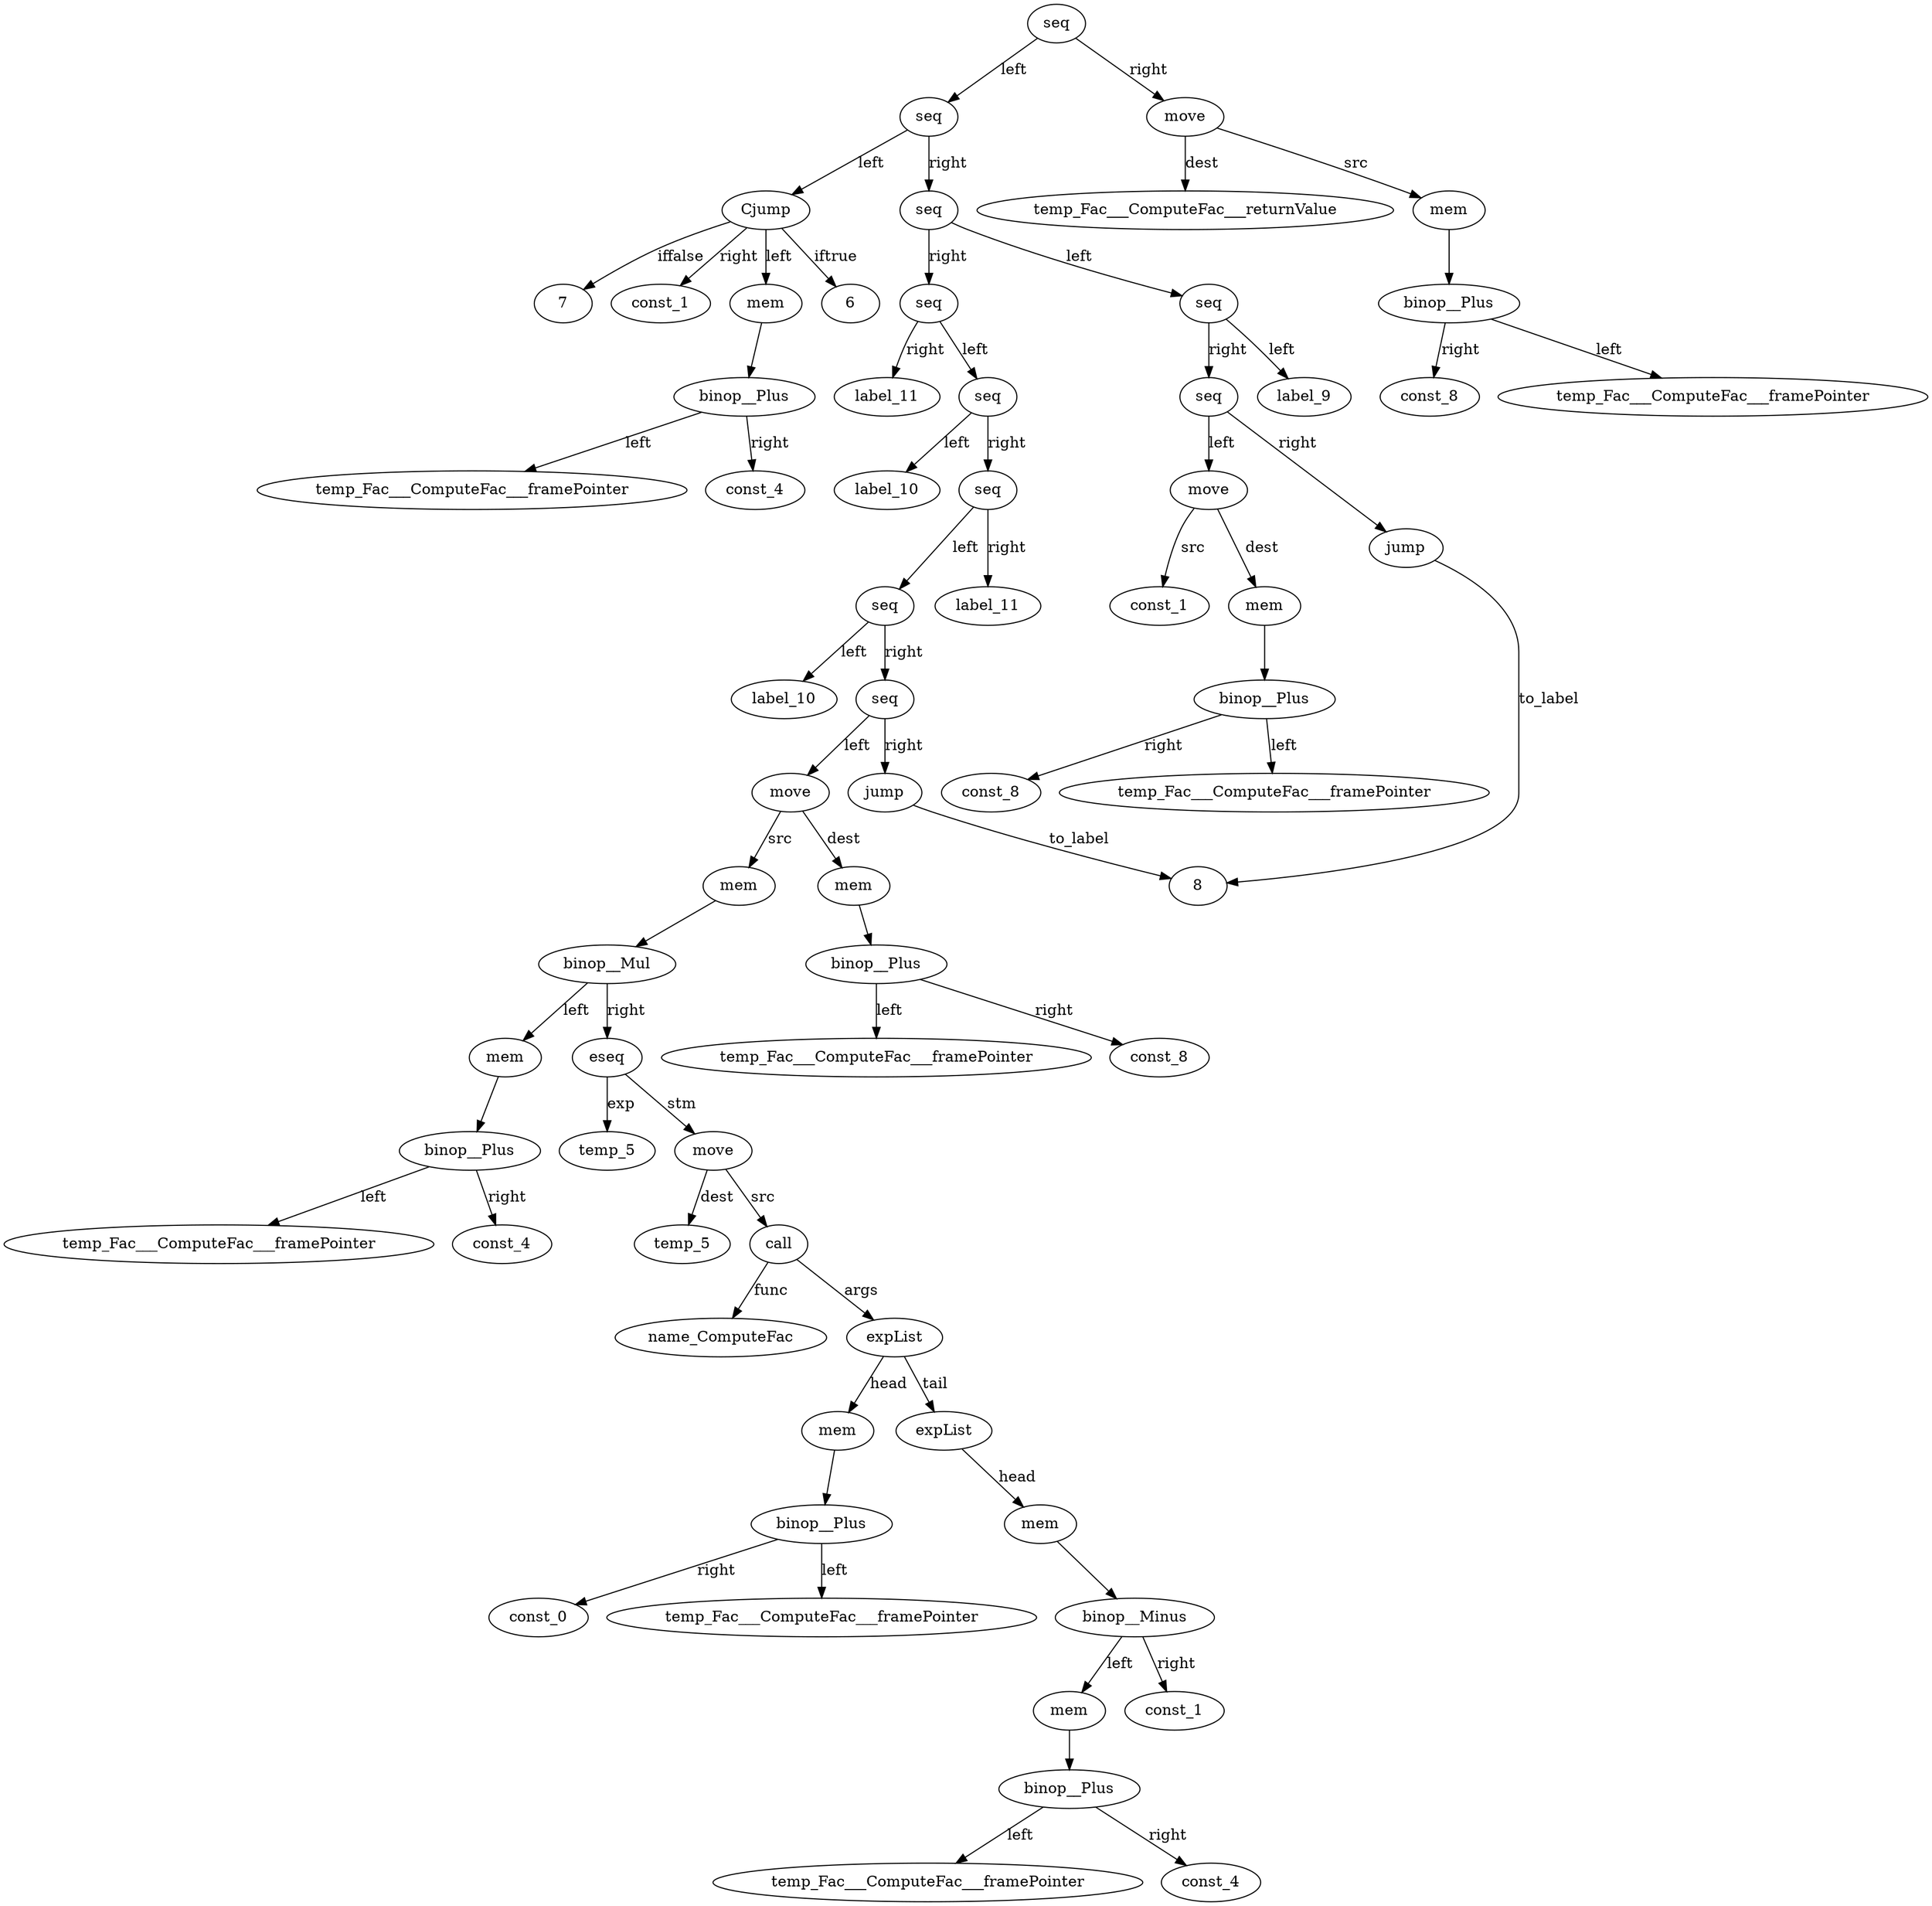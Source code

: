 digraph {
const_1__id_0 [ label="const_1" ]; 
temp_Fac___ComputeFac___framePointer__id_1 [ label="temp_Fac___ComputeFac___framePointer" ]; 
const_4__id_2 [ label="const_4" ]; 
binop__Plus__id_3 [ label="binop__Plus" ]; 
binop__Plus__id_3 -> const_4__id_2 [ label="right"] ; 
binop__Plus__id_3 -> temp_Fac___ComputeFac___framePointer__id_1 [ label="left"] ; 
mem__id_4 [ label="mem" ]; 
mem__id_4 -> binop__Plus__id_3 ; 
Cjump__id_5 [ label="Cjump" ]; 
Cjump__id_5 -> const_1__id_0 [ label="right"] ; 
Cjump__id_5 -> mem__id_4 [ label="left"] ; 
Cjump__id_5 -> 6 [ label="iftrue"] ; 
Cjump__id_5 -> 7 [ label="iffalse"] ; 
label_9__id_6 [ label="label_9" ]; 
temp_Fac___ComputeFac___framePointer__id_7 [ label="temp_Fac___ComputeFac___framePointer" ]; 
const_8__id_8 [ label="const_8" ]; 
binop__Plus__id_9 [ label="binop__Plus" ]; 
binop__Plus__id_9 -> const_8__id_8 [ label="right"] ; 
binop__Plus__id_9 -> temp_Fac___ComputeFac___framePointer__id_7 [ label="left"] ; 
mem__id_10 [ label="mem" ]; 
mem__id_10 -> binop__Plus__id_9 ; 
const_1__id_11 [ label="const_1" ]; 
move__id_12 [ label="move" ]; 
move__id_12 -> mem__id_10 [ label="dest"] ; 
move__id_12 -> const_1__id_11 [ label="src"] ; 
jump__id_13 [ label="jump" ]; 
jump__id_13 -> 8 [ label="to_label"] ; 
seq__id_14 [ label="seq" ]; 
seq__id_14 -> move__id_12 [ label="left"] ; 
seq__id_14 -> jump__id_13 [ label="right"] ; 
seq__id_15 [ label="seq" ]; 
seq__id_15 -> label_9__id_6 [ label="left"] ; 
seq__id_15 -> seq__id_14 [ label="right"] ; 
label_10__id_16 [ label="label_10" ]; 
label_10__id_17 [ label="label_10" ]; 
temp_Fac___ComputeFac___framePointer__id_18 [ label="temp_Fac___ComputeFac___framePointer" ]; 
const_8__id_19 [ label="const_8" ]; 
binop__Plus__id_20 [ label="binop__Plus" ]; 
binop__Plus__id_20 -> const_8__id_19 [ label="right"] ; 
binop__Plus__id_20 -> temp_Fac___ComputeFac___framePointer__id_18 [ label="left"] ; 
mem__id_21 [ label="mem" ]; 
mem__id_21 -> binop__Plus__id_20 ; 
temp_Fac___ComputeFac___framePointer__id_22 [ label="temp_Fac___ComputeFac___framePointer" ]; 
const_4__id_23 [ label="const_4" ]; 
binop__Plus__id_24 [ label="binop__Plus" ]; 
binop__Plus__id_24 -> const_4__id_23 [ label="right"] ; 
binop__Plus__id_24 -> temp_Fac___ComputeFac___framePointer__id_22 [ label="left"] ; 
mem__id_25 [ label="mem" ]; 
mem__id_25 -> binop__Plus__id_24 ; 
temp_5__id_26 [ label="temp_5" ]; 
name_ComputeFac__id_27 [ label="name_ComputeFac" ]; 
temp_Fac___ComputeFac___framePointer__id_28 [ label="temp_Fac___ComputeFac___framePointer" ]; 
const_0__id_29 [ label="const_0" ]; 
binop__Plus__id_30 [ label="binop__Plus" ]; 
binop__Plus__id_30 -> const_0__id_29 [ label="right"] ; 
binop__Plus__id_30 -> temp_Fac___ComputeFac___framePointer__id_28 [ label="left"] ; 
mem__id_31 [ label="mem" ]; 
mem__id_31 -> binop__Plus__id_30 ; 
temp_Fac___ComputeFac___framePointer__id_32 [ label="temp_Fac___ComputeFac___framePointer" ]; 
const_4__id_33 [ label="const_4" ]; 
binop__Plus__id_34 [ label="binop__Plus" ]; 
binop__Plus__id_34 -> const_4__id_33 [ label="right"] ; 
binop__Plus__id_34 -> temp_Fac___ComputeFac___framePointer__id_32 [ label="left"] ; 
mem__id_35 [ label="mem" ]; 
mem__id_35 -> binop__Plus__id_34 ; 
const_1__id_36 [ label="const_1" ]; 
binop__Minus__id_37 [ label="binop__Minus" ]; 
binop__Minus__id_37 -> const_1__id_36 [ label="right"] ; 
binop__Minus__id_37 -> mem__id_35 [ label="left"] ; 
mem__id_38 [ label="mem" ]; 
mem__id_38 -> binop__Minus__id_37 ; 
expList__id_39 [ label="expList" ]; 
expList__id_39 -> mem__id_38 [ label="head"] ; 
expList__id_40 [ label="expList" ]; 
expList__id_40 -> mem__id_31 [ label="head"] ; 
expList__id_40 -> expList__id_39 [ label="tail"] ; 
call__id_41 [ label="call" ]; 
call__id_41 -> name_ComputeFac__id_27 [ label="func"] ; 
call__id_41 -> expList__id_40 [ label="args"] ; 
move__id_42 [ label="move" ]; 
move__id_42 -> temp_5__id_26 [ label="dest"] ; 
move__id_42 -> call__id_41 [ label="src"] ; 
temp_5__id_43 [ label="temp_5" ]; 
eseq__id_44 [ label="eseq" ]; 
eseq__id_44 -> temp_5__id_43 [ label="exp"] ; 
eseq__id_44 -> move__id_42 [ label="stm"] ; 
binop__Mul__id_45 [ label="binop__Mul" ]; 
binop__Mul__id_45 -> eseq__id_44 [ label="right"] ; 
binop__Mul__id_45 -> mem__id_25 [ label="left"] ; 
mem__id_46 [ label="mem" ]; 
mem__id_46 -> binop__Mul__id_45 ; 
move__id_47 [ label="move" ]; 
move__id_47 -> mem__id_21 [ label="dest"] ; 
move__id_47 -> mem__id_46 [ label="src"] ; 
jump__id_48 [ label="jump" ]; 
jump__id_48 -> 8 [ label="to_label"] ; 
seq__id_49 [ label="seq" ]; 
seq__id_49 -> move__id_47 [ label="left"] ; 
seq__id_49 -> jump__id_48 [ label="right"] ; 
seq__id_50 [ label="seq" ]; 
seq__id_50 -> label_10__id_17 [ label="left"] ; 
seq__id_50 -> seq__id_49 [ label="right"] ; 
label_11__id_51 [ label="label_11" ]; 
seq__id_52 [ label="seq" ]; 
seq__id_52 -> seq__id_50 [ label="left"] ; 
seq__id_52 -> label_11__id_51 [ label="right"] ; 
seq__id_53 [ label="seq" ]; 
seq__id_53 -> label_10__id_16 [ label="left"] ; 
seq__id_53 -> seq__id_52 [ label="right"] ; 
label_11__id_54 [ label="label_11" ]; 
seq__id_55 [ label="seq" ]; 
seq__id_55 -> seq__id_53 [ label="left"] ; 
seq__id_55 -> label_11__id_54 [ label="right"] ; 
seq__id_56 [ label="seq" ]; 
seq__id_56 -> seq__id_15 [ label="left"] ; 
seq__id_56 -> seq__id_55 [ label="right"] ; 
seq__id_57 [ label="seq" ]; 
seq__id_57 -> Cjump__id_5 [ label="left"] ; 
seq__id_57 -> seq__id_56 [ label="right"] ; 
temp_Fac___ComputeFac___returnValue__id_58 [ label="temp_Fac___ComputeFac___returnValue" ]; 
temp_Fac___ComputeFac___framePointer__id_59 [ label="temp_Fac___ComputeFac___framePointer" ]; 
const_8__id_60 [ label="const_8" ]; 
binop__Plus__id_61 [ label="binop__Plus" ]; 
binop__Plus__id_61 -> const_8__id_60 [ label="right"] ; 
binop__Plus__id_61 -> temp_Fac___ComputeFac___framePointer__id_59 [ label="left"] ; 
mem__id_62 [ label="mem" ]; 
mem__id_62 -> binop__Plus__id_61 ; 
move__id_63 [ label="move" ]; 
move__id_63 -> temp_Fac___ComputeFac___returnValue__id_58 [ label="dest"] ; 
move__id_63 -> mem__id_62 [ label="src"] ; 
seq__id_64 [ label="seq" ]; 
seq__id_64 -> seq__id_57 [ label="left"] ; 
seq__id_64 -> move__id_63 [ label="right"] ; 

}
